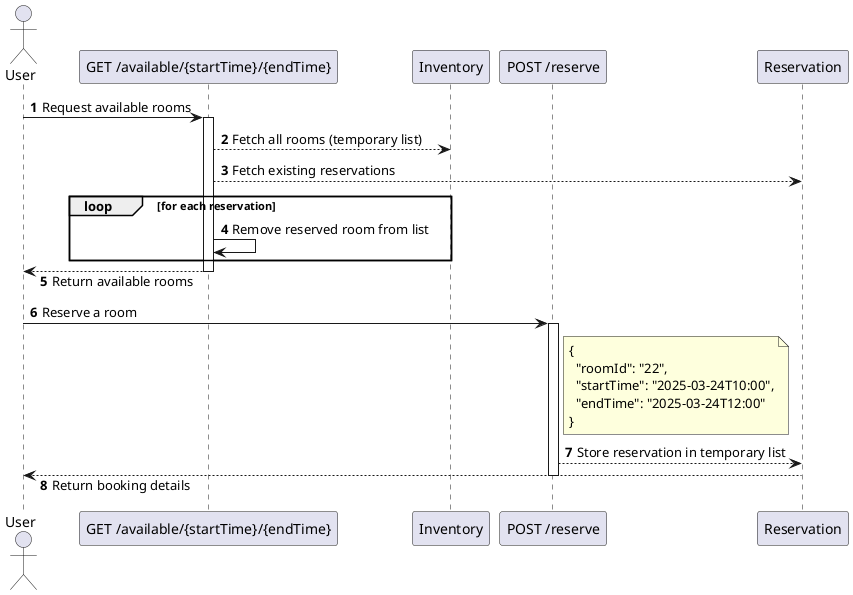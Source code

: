 @startuml

actor User
participant "GET /available/{startTime}/{endTime}" as GET
participant Inventory
participant "POST /reserve" as POST
participant "Reservation" as RL

skinparam responseMessageBelowArrow true
autonumber

User -> GET : Request available rooms
activate GET

GET ---> Inventory : Fetch all rooms (temporary list)
GET ---> RL : Fetch existing reservations

loop for each reservation
         GET -> GET : Remove reserved room from list
end

User <-- GET : Return available rooms
deactivate GET

User -> POST : Reserve a room
activate POST

note right of POST
{
  "roomId": "22",
  "startTime": "2025-03-24T10:00",
  "endTime": "2025-03-24T12:00"
}
end note

POST ---> RL : Store reservation in temporary list
User <-- RL : Return booking details

deactivate POST

@enduml
